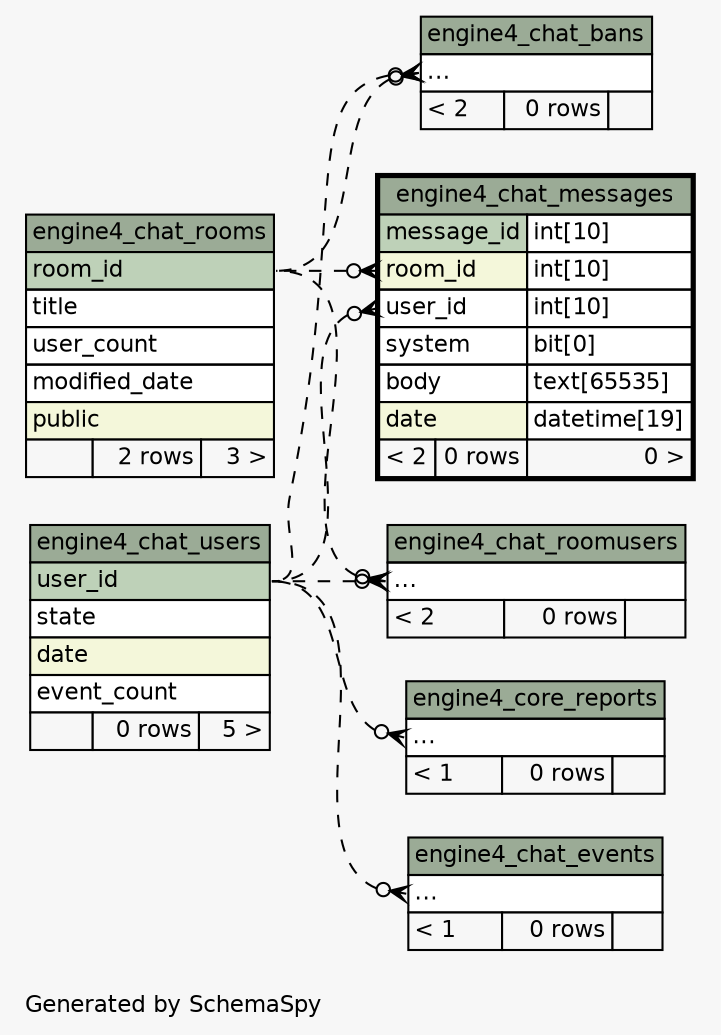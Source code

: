 // dot 2.38.0 on Windows 10 10.0
// SchemaSpy rev 590
digraph "impliedTwoDegreesRelationshipsDiagram" {
  graph [
    rankdir="RL"
    bgcolor="#f7f7f7"
    label="\nGenerated by SchemaSpy"
    labeljust="l"
    nodesep="0.18"
    ranksep="0.46"
    fontname="Helvetica"
    fontsize="11"
  ];
  node [
    fontname="Helvetica"
    fontsize="11"
    shape="plaintext"
  ];
  edge [
    arrowsize="0.8"
  ];
  "engine4_chat_bans":"elipses":w -> "engine4_chat_rooms":"room_id":e [arrowhead=none dir=back arrowtail=crowodot style=dashed];
  "engine4_chat_bans":"elipses":w -> "engine4_chat_users":"user_id":e [arrowhead=none dir=back arrowtail=crowodot style=dashed];
  "engine4_chat_events":"elipses":w -> "engine4_chat_users":"user_id":e [arrowhead=none dir=back arrowtail=crowodot style=dashed];
  "engine4_chat_messages":"room_id":w -> "engine4_chat_rooms":"room_id":e [arrowhead=none dir=back arrowtail=crowodot style=dashed];
  "engine4_chat_messages":"user_id":w -> "engine4_chat_users":"user_id":e [arrowhead=none dir=back arrowtail=crowodot style=dashed];
  "engine4_chat_roomusers":"elipses":w -> "engine4_chat_rooms":"room_id":e [arrowhead=none dir=back arrowtail=crowodot style=dashed];
  "engine4_chat_roomusers":"elipses":w -> "engine4_chat_users":"user_id":e [arrowhead=none dir=back arrowtail=crowodot style=dashed];
  "engine4_core_reports":"elipses":w -> "engine4_chat_users":"user_id":e [arrowhead=none dir=back arrowtail=crowodot style=dashed];
  "engine4_chat_bans" [
    label=<
    <TABLE BORDER="0" CELLBORDER="1" CELLSPACING="0" BGCOLOR="#ffffff">
      <TR><TD COLSPAN="3" BGCOLOR="#9bab96" ALIGN="CENTER">engine4_chat_bans</TD></TR>
      <TR><TD PORT="elipses" COLSPAN="3" ALIGN="LEFT">...</TD></TR>
      <TR><TD ALIGN="LEFT" BGCOLOR="#f7f7f7">&lt; 2</TD><TD ALIGN="RIGHT" BGCOLOR="#f7f7f7">0 rows</TD><TD ALIGN="RIGHT" BGCOLOR="#f7f7f7">  </TD></TR>
    </TABLE>>
    URL="engine4_chat_bans.html"
    tooltip="engine4_chat_bans"
  ];
  "engine4_chat_events" [
    label=<
    <TABLE BORDER="0" CELLBORDER="1" CELLSPACING="0" BGCOLOR="#ffffff">
      <TR><TD COLSPAN="3" BGCOLOR="#9bab96" ALIGN="CENTER">engine4_chat_events</TD></TR>
      <TR><TD PORT="elipses" COLSPAN="3" ALIGN="LEFT">...</TD></TR>
      <TR><TD ALIGN="LEFT" BGCOLOR="#f7f7f7">&lt; 1</TD><TD ALIGN="RIGHT" BGCOLOR="#f7f7f7">0 rows</TD><TD ALIGN="RIGHT" BGCOLOR="#f7f7f7">  </TD></TR>
    </TABLE>>
    URL="engine4_chat_events.html"
    tooltip="engine4_chat_events"
  ];
  "engine4_chat_messages" [
    label=<
    <TABLE BORDER="2" CELLBORDER="1" CELLSPACING="0" BGCOLOR="#ffffff">
      <TR><TD COLSPAN="3" BGCOLOR="#9bab96" ALIGN="CENTER">engine4_chat_messages</TD></TR>
      <TR><TD PORT="message_id" COLSPAN="2" BGCOLOR="#bed1b8" ALIGN="LEFT">message_id</TD><TD PORT="message_id.type" ALIGN="LEFT">int[10]</TD></TR>
      <TR><TD PORT="room_id" COLSPAN="2" BGCOLOR="#f4f7da" ALIGN="LEFT">room_id</TD><TD PORT="room_id.type" ALIGN="LEFT">int[10]</TD></TR>
      <TR><TD PORT="user_id" COLSPAN="2" ALIGN="LEFT">user_id</TD><TD PORT="user_id.type" ALIGN="LEFT">int[10]</TD></TR>
      <TR><TD PORT="system" COLSPAN="2" ALIGN="LEFT">system</TD><TD PORT="system.type" ALIGN="LEFT">bit[0]</TD></TR>
      <TR><TD PORT="body" COLSPAN="2" ALIGN="LEFT">body</TD><TD PORT="body.type" ALIGN="LEFT">text[65535]</TD></TR>
      <TR><TD PORT="date" COLSPAN="2" BGCOLOR="#f4f7da" ALIGN="LEFT">date</TD><TD PORT="date.type" ALIGN="LEFT">datetime[19]</TD></TR>
      <TR><TD ALIGN="LEFT" BGCOLOR="#f7f7f7">&lt; 2</TD><TD ALIGN="RIGHT" BGCOLOR="#f7f7f7">0 rows</TD><TD ALIGN="RIGHT" BGCOLOR="#f7f7f7">0 &gt;</TD></TR>
    </TABLE>>
    URL="engine4_chat_messages.html"
    tooltip="engine4_chat_messages"
  ];
  "engine4_chat_rooms" [
    label=<
    <TABLE BORDER="0" CELLBORDER="1" CELLSPACING="0" BGCOLOR="#ffffff">
      <TR><TD COLSPAN="3" BGCOLOR="#9bab96" ALIGN="CENTER">engine4_chat_rooms</TD></TR>
      <TR><TD PORT="room_id" COLSPAN="3" BGCOLOR="#bed1b8" ALIGN="LEFT">room_id</TD></TR>
      <TR><TD PORT="title" COLSPAN="3" ALIGN="LEFT">title</TD></TR>
      <TR><TD PORT="user_count" COLSPAN="3" ALIGN="LEFT">user_count</TD></TR>
      <TR><TD PORT="modified_date" COLSPAN="3" ALIGN="LEFT">modified_date</TD></TR>
      <TR><TD PORT="public" COLSPAN="3" BGCOLOR="#f4f7da" ALIGN="LEFT">public</TD></TR>
      <TR><TD ALIGN="LEFT" BGCOLOR="#f7f7f7">  </TD><TD ALIGN="RIGHT" BGCOLOR="#f7f7f7">2 rows</TD><TD ALIGN="RIGHT" BGCOLOR="#f7f7f7">3 &gt;</TD></TR>
    </TABLE>>
    URL="engine4_chat_rooms.html"
    tooltip="engine4_chat_rooms"
  ];
  "engine4_chat_roomusers" [
    label=<
    <TABLE BORDER="0" CELLBORDER="1" CELLSPACING="0" BGCOLOR="#ffffff">
      <TR><TD COLSPAN="3" BGCOLOR="#9bab96" ALIGN="CENTER">engine4_chat_roomusers</TD></TR>
      <TR><TD PORT="elipses" COLSPAN="3" ALIGN="LEFT">...</TD></TR>
      <TR><TD ALIGN="LEFT" BGCOLOR="#f7f7f7">&lt; 2</TD><TD ALIGN="RIGHT" BGCOLOR="#f7f7f7">0 rows</TD><TD ALIGN="RIGHT" BGCOLOR="#f7f7f7">  </TD></TR>
    </TABLE>>
    URL="engine4_chat_roomusers.html"
    tooltip="engine4_chat_roomusers"
  ];
  "engine4_chat_users" [
    label=<
    <TABLE BORDER="0" CELLBORDER="1" CELLSPACING="0" BGCOLOR="#ffffff">
      <TR><TD COLSPAN="3" BGCOLOR="#9bab96" ALIGN="CENTER">engine4_chat_users</TD></TR>
      <TR><TD PORT="user_id" COLSPAN="3" BGCOLOR="#bed1b8" ALIGN="LEFT">user_id</TD></TR>
      <TR><TD PORT="state" COLSPAN="3" ALIGN="LEFT">state</TD></TR>
      <TR><TD PORT="date" COLSPAN="3" BGCOLOR="#f4f7da" ALIGN="LEFT">date</TD></TR>
      <TR><TD PORT="event_count" COLSPAN="3" ALIGN="LEFT">event_count</TD></TR>
      <TR><TD ALIGN="LEFT" BGCOLOR="#f7f7f7">  </TD><TD ALIGN="RIGHT" BGCOLOR="#f7f7f7">0 rows</TD><TD ALIGN="RIGHT" BGCOLOR="#f7f7f7">5 &gt;</TD></TR>
    </TABLE>>
    URL="engine4_chat_users.html"
    tooltip="engine4_chat_users"
  ];
  "engine4_core_reports" [
    label=<
    <TABLE BORDER="0" CELLBORDER="1" CELLSPACING="0" BGCOLOR="#ffffff">
      <TR><TD COLSPAN="3" BGCOLOR="#9bab96" ALIGN="CENTER">engine4_core_reports</TD></TR>
      <TR><TD PORT="elipses" COLSPAN="3" ALIGN="LEFT">...</TD></TR>
      <TR><TD ALIGN="LEFT" BGCOLOR="#f7f7f7">&lt; 1</TD><TD ALIGN="RIGHT" BGCOLOR="#f7f7f7">0 rows</TD><TD ALIGN="RIGHT" BGCOLOR="#f7f7f7">  </TD></TR>
    </TABLE>>
    URL="engine4_core_reports.html"
    tooltip="engine4_core_reports"
  ];
}
